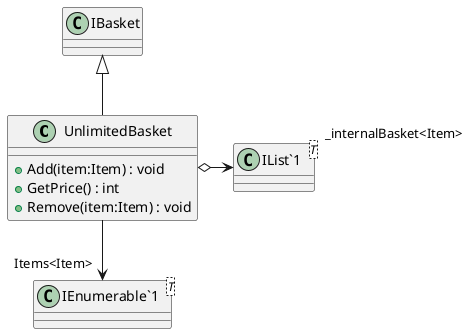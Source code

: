 @startuml
class UnlimitedBasket {
    + Add(item:Item) : void
    + GetPrice() : int
    + Remove(item:Item) : void
}
class "IList`1"<T> {
}
class "IEnumerable`1"<T> {
}
IBasket <|-- UnlimitedBasket
UnlimitedBasket o-> "_internalBasket<Item>" "IList`1"
UnlimitedBasket --> "Items<Item>" "IEnumerable`1"
@enduml
